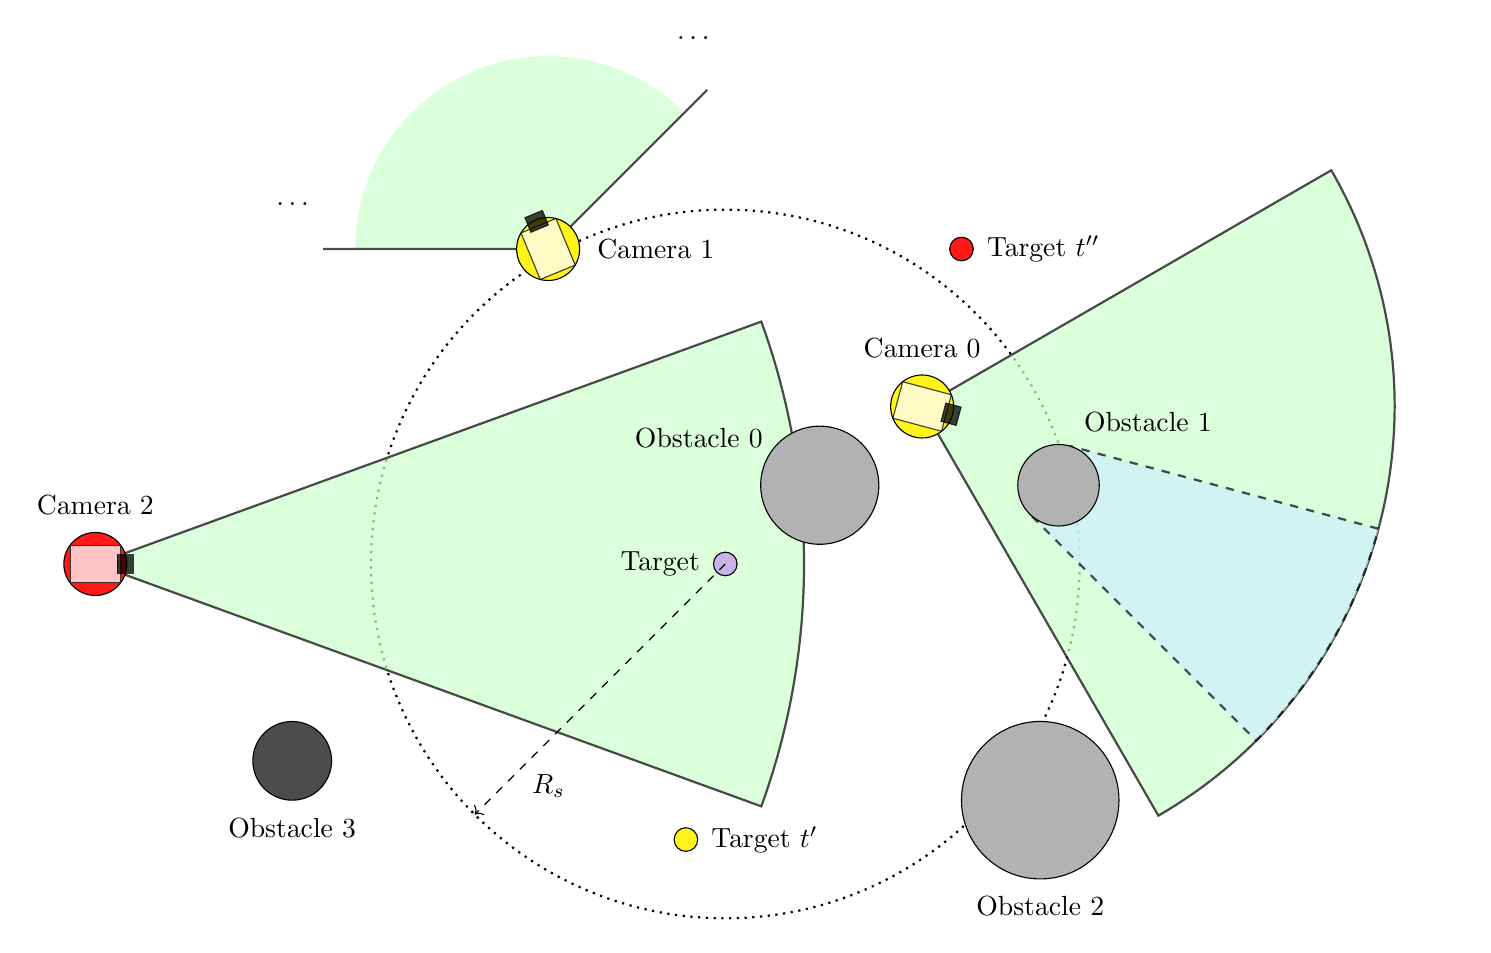\begin{tikzpicture}
  \draw[fill={white},thick,dotted] (0,0) circle(4.5);

  \draw[fill={green!20},opacity=0.7,thick,xshift=2.5cm,yshift=2cm]        (30:6) -- (0,0) -- (-60:6) arc (-60:30:6) -- cycle;
  \draw[fill={cyan!20},opacity=0.7,thick,dashed,xshift=2.5cm,yshift=2cm]  (-15:{2 * cos(15)}) arc (-15:-45:{2 * cos(15)}) -- (-45:6) arc (-45:-15:6) -- cycle;
  \draw[fill={yellow!90},xshift=2.5cm,yshift=2cm]                         (0,0) circle(0.4) node[above,yshift=0.5cm] {Camera 0};
  \draw[fill={white},opacity=0.75,xshift=2.5cm,yshift=2cm,rotate=-15]     (0.32,0.24) -- (-0.32,0.24) -- (-0.32,-0.24) -- (0.32,-0.24) -- cycle;
  \draw[fill={black},opacity=0.75,xshift=2.5cm,yshift=2cm,rotate=-15]     (0.28,0.12) -- (0.48,0.12) -- (0.48,-0.12) -- (0.28,-0.12) -- cycle;

  \fill[fill={green!20},opacity=0.7,xshift=-2.25cm,yshift=4cm]            (45:{3/sqrt(1.5)}) -- (0,0) -- (180:{3/sqrt(1.5)}) arc (180:45:{3/sqrt(1.5)}) -- cycle;
  \draw[opacity=0.7,thick,xshift=-2.25cm,yshift=4cm]                      (45:{3.5/sqrt(1.5)}) -- (0,0) -- (180:{3.5/sqrt(1.5)});
  \draw[fill={yellow!90},xshift=-2.25cm,yshift=4cm]                       (0,0) circle(0.4) node[right,xshift=0.5cm] {Camera 1};
  \draw[fill={yellow!90},xshift=-2.25cm,yshift=4cm]                       (170:{4/sqrt(1.5)}) node {$\dots$};
  \draw[fill={yellow!90},xshift=-2.25cm,yshift=4cm]                       (55:{4/sqrt(1.5)}) node {$\dots$};
  \draw[fill={white},opacity=0.75,xshift=-2.25cm,yshift=4cm,rotate=112.5] (0.32,0.24) -- (-0.32,0.24) -- (-0.32,-0.24) -- (0.32,-0.24) -- cycle;
  \draw[fill={black},opacity=0.75,xshift=-2.25cm,yshift=4cm,rotate=112.5] (0.28,0.12) -- (0.48,0.12) -- (0.48,-0.12) -- (0.28,-0.12) -- cycle;

  \draw[fill={green!20},opacity=0.7,thick,xshift=-8cm]                    (20:9) -- (0,0) -- (-20:9) arc (-20:20:9) -- cycle;
  \draw[fill={red!90},xshift=-8cm]                                        (0,0) circle(0.4) node[above,yshift=0.5cm] {Camera 2};
  \draw[fill={white},opacity=0.75,xshift=-8cm]                            (0.32,0.24) -- (-0.32,0.24) -- (-0.32,-0.24) -- (0.32,-0.24) -- cycle;
  \draw[fill={black},opacity=0.75,xshift=-8cm]                            (0.28,0.12) -- (0.48,0.12) -- (0.48,-0.12) -- (0.28,-0.12) -- cycle;

  \draw[fill={blue!70!red!30!}] (0,0) circle(0.15) node[left,xshift=-0.2cm]         {Target};
  \draw[fill={yellow!90}] (-0.5,-3.5) circle(0.15) node[right,xshift=0.2cm]         {Target $t'$};
  \draw[fill={red!90}] (3,4) circle(0.15)          node[right,xshift=0.2cm]         {Target $t''$};
  \draw[->,dashed] (0,0) -- (-135:4.5)             node[below,pos=0.8,xshift=0.3cm] {$R_s$};

  \draw[fill={black!30}]                         (1.2,1)     circle(0.75)          node[left,xshift=-0.6cm,yshift=0.6cm] {Obstacle 0};
  \draw[fill={black!30},xshift=2.5cm,yshift=2cm] (-30:2)     circle({2 * sin(15)}) node[right,xshift=0.2cm,yshift=0.8cm] {Obstacle 1};
  \draw[fill={black!30}]                         (4,-3)      circle(1)             node[below,yshift=-1.1cm]             {Obstacle 2};
  \draw[fill={black!70}]                         (-5.5,-2.5) circle(0.5)           node[below,yshift=-0.6cm]             {Obstacle 3};
\end{tikzpicture}
